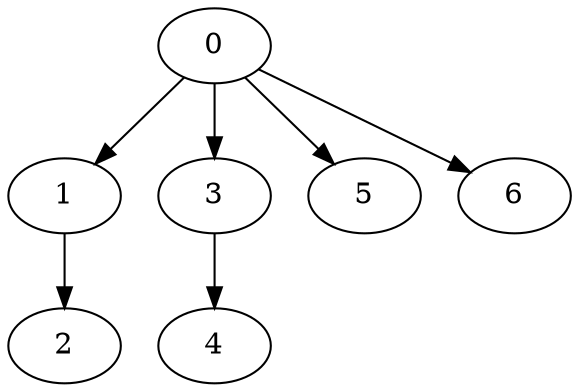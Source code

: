 digraph reroute_Ville {
	0;
	1;
	2;
	3;
	4;
	5;
	6;

	0 -> 1 [village=rerouteCity; name=On_the_Slope; heightLimit=5; weight=20; primaryType=mainStreet; secondaryType=none;];
	0 -> 3 [village=rerouteCity; name=Town_Hall_Square; heightLimit=3; weight=10; primaryType=mainStreet; secondaryType=none;];
	0 -> 5 [village=rerouteCity; name=Birch_Way; heightLimit=3; weight=10; primaryType=sideStreet; secondaryType=none;];
	0 -> 6 [village=rerouteCity; name=School_Lane; heightLimit=3; weight=10; primaryType=sideStreet; secondaryType=none;];
	1 -> 2 [village=rerouteCity; name=Post_Office_Street; heightLimit=3; weight=20; primaryType=mainStreet; secondaryType=none;];
	3 -> 4 [village=rerouteCity; name=Grocery_Store_Street; heightLimit=3; weight=20; primaryType=mainStreet; secondaryType=none;];

}